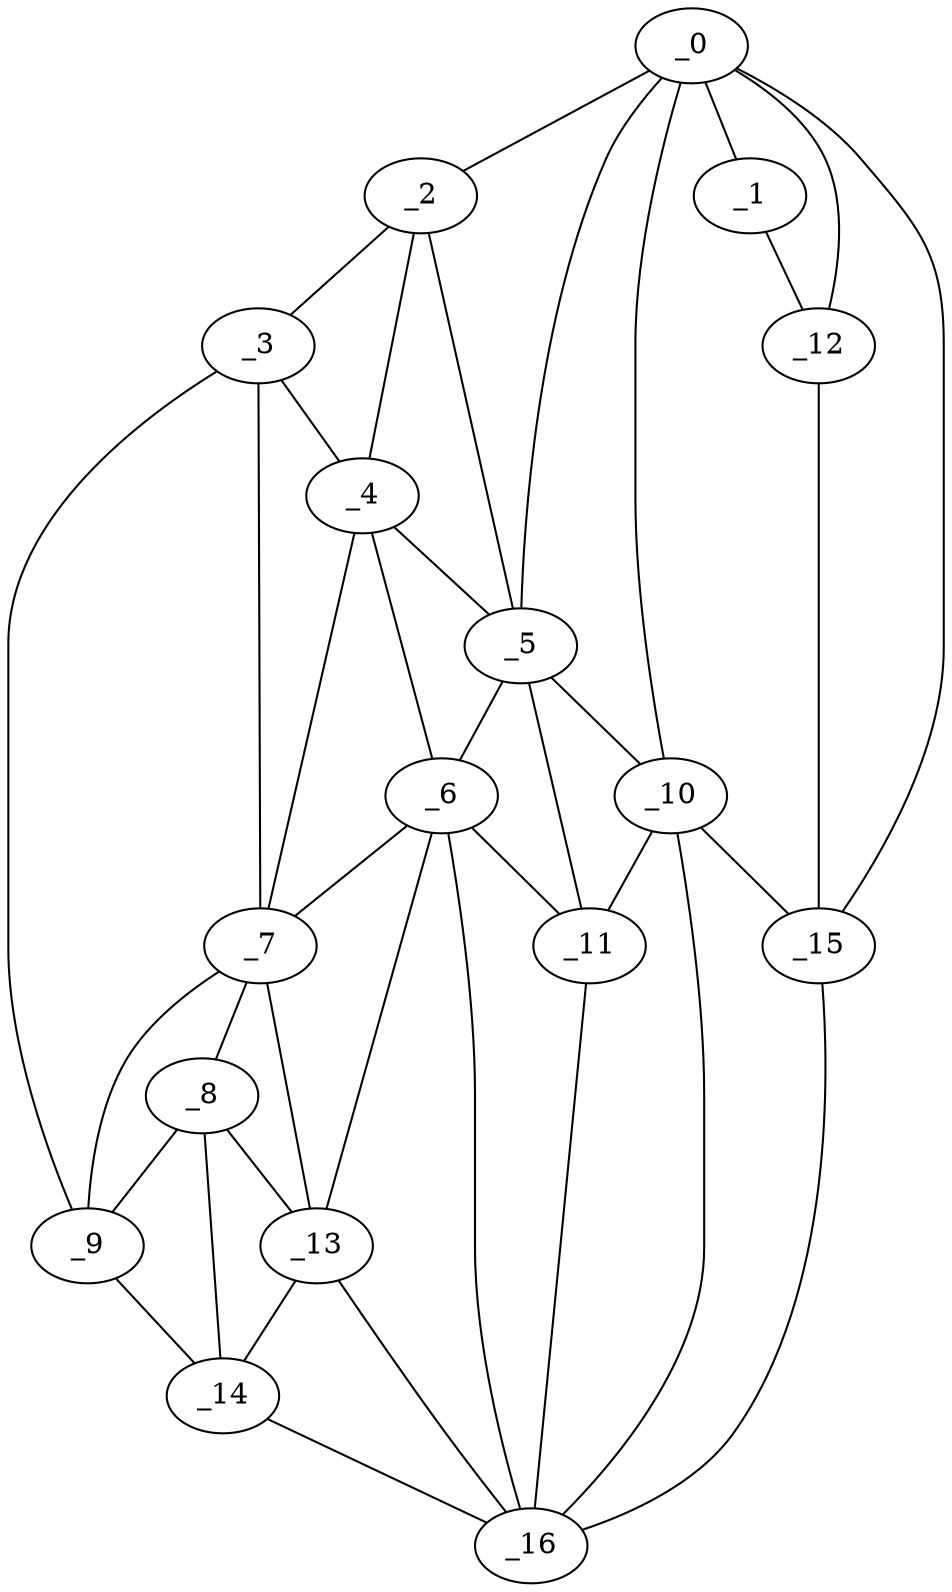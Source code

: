 graph "obj90__240.gxl" {
	_0	 [x=43,
		y=36];
	_1	 [x=44,
		y=4];
	_0 -- _1	 [valence=1];
	_2	 [x=45,
		y=103];
	_0 -- _2	 [valence=1];
	_5	 [x=55,
		y=80];
	_0 -- _5	 [valence=2];
	_10	 [x=80,
		y=57];
	_0 -- _10	 [valence=2];
	_12	 [x=84,
		y=16];
	_0 -- _12	 [valence=2];
	_15	 [x=88,
		y=48];
	_0 -- _15	 [valence=2];
	_1 -- _12	 [valence=1];
	_3	 [x=51,
		y=114];
	_2 -- _3	 [valence=1];
	_4	 [x=54,
		y=106];
	_2 -- _4	 [valence=2];
	_2 -- _5	 [valence=2];
	_3 -- _4	 [valence=2];
	_7	 [x=68,
		y=113];
	_3 -- _7	 [valence=2];
	_9	 [x=75,
		y=124];
	_3 -- _9	 [valence=1];
	_4 -- _5	 [valence=1];
	_6	 [x=67,
		y=85];
	_4 -- _6	 [valence=2];
	_4 -- _7	 [valence=2];
	_5 -- _6	 [valence=1];
	_5 -- _10	 [valence=2];
	_11	 [x=81,
		y=71];
	_5 -- _11	 [valence=2];
	_6 -- _7	 [valence=1];
	_6 -- _11	 [valence=2];
	_13	 [x=87,
		y=115];
	_6 -- _13	 [valence=2];
	_16	 [x=88,
		y=73];
	_6 -- _16	 [valence=2];
	_8	 [x=75,
		y=120];
	_7 -- _8	 [valence=1];
	_7 -- _9	 [valence=2];
	_7 -- _13	 [valence=2];
	_8 -- _9	 [valence=1];
	_8 -- _13	 [valence=2];
	_14	 [x=87,
		y=123];
	_8 -- _14	 [valence=2];
	_9 -- _14	 [valence=1];
	_10 -- _11	 [valence=2];
	_10 -- _15	 [valence=1];
	_10 -- _16	 [valence=2];
	_11 -- _16	 [valence=2];
	_12 -- _15	 [valence=1];
	_13 -- _14	 [valence=1];
	_13 -- _16	 [valence=2];
	_14 -- _16	 [valence=1];
	_15 -- _16	 [valence=1];
}
